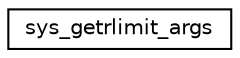 digraph "Graphical Class Hierarchy"
{
 // LATEX_PDF_SIZE
  edge [fontname="Helvetica",fontsize="10",labelfontname="Helvetica",labelfontsize="10"];
  node [fontname="Helvetica",fontsize="10",shape=record];
  rankdir="LR";
  Node0 [label="sys_getrlimit_args",height=0.2,width=0.4,color="black", fillcolor="white", style="filled",URL="$structsys__getrlimit__args.html",tooltip=" "];
}
